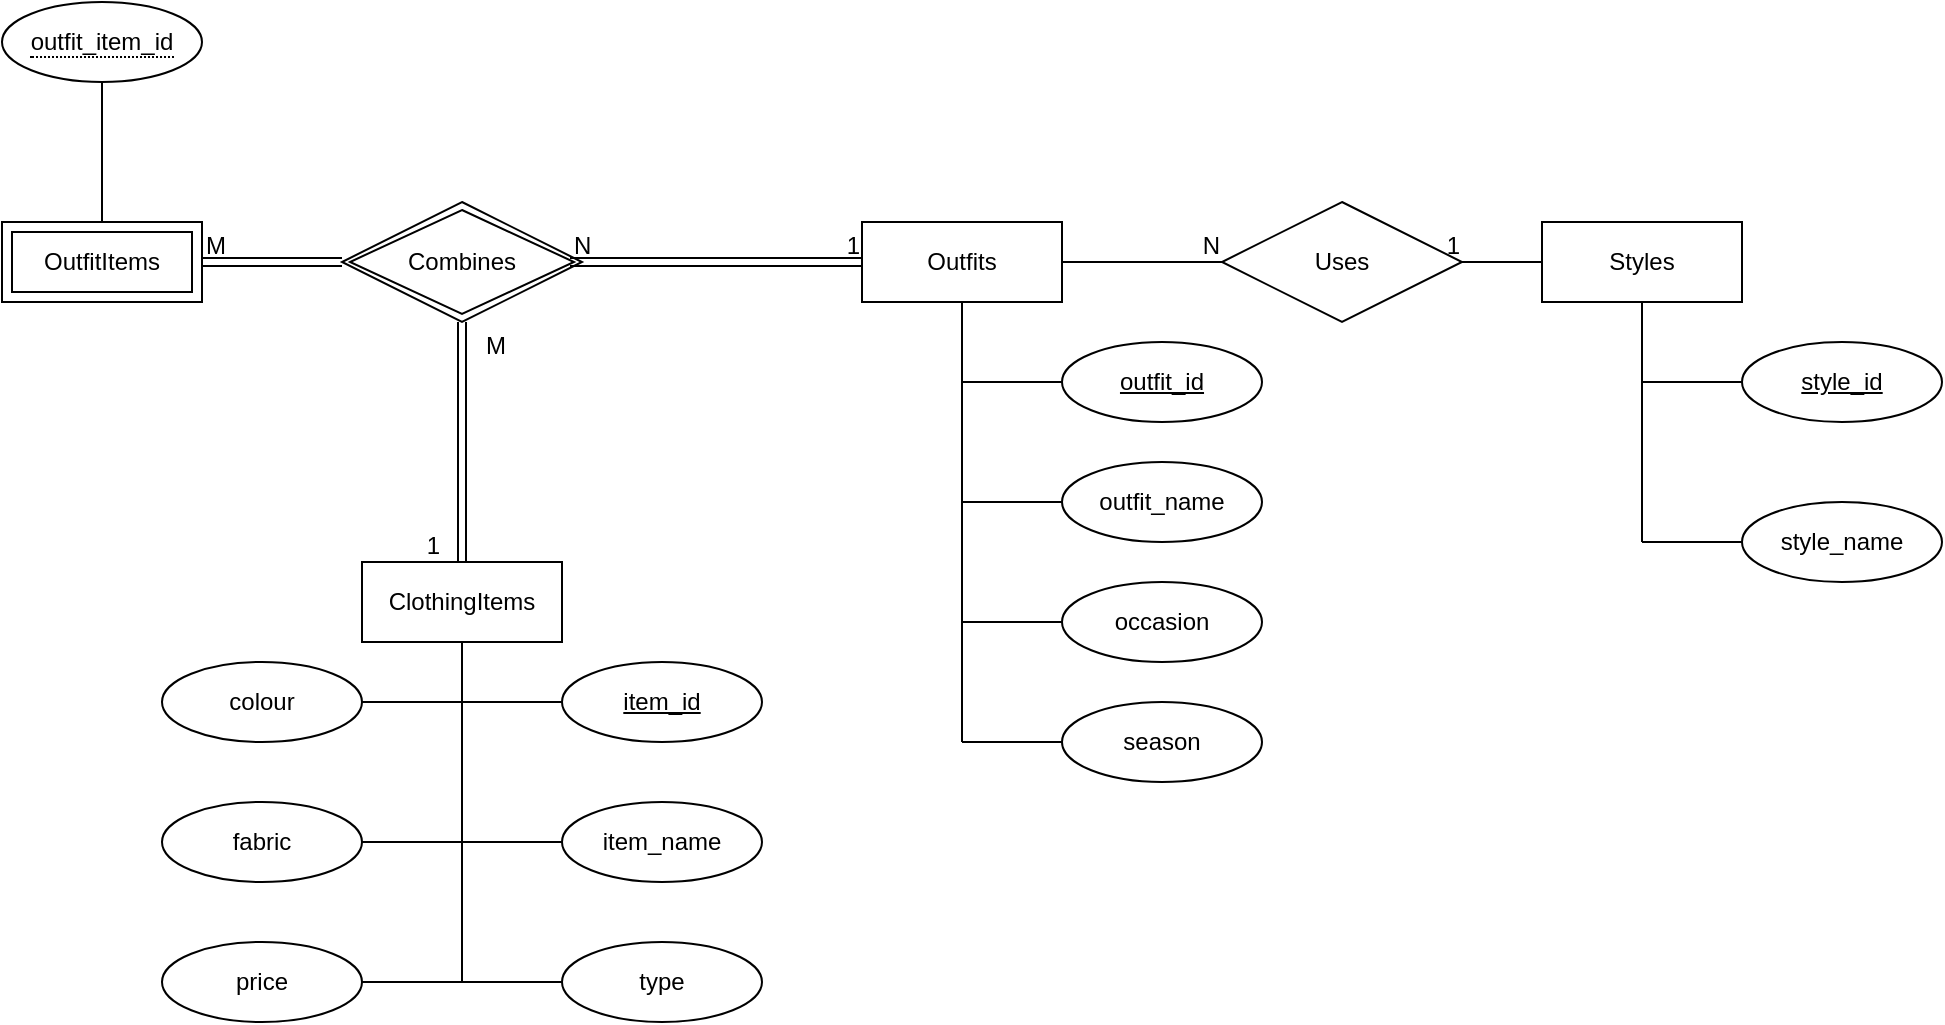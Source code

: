 <mxfile version="24.8.6">
  <diagram id="R2lEEEUBdFMjLlhIrx00" name="Page-1">
    <mxGraphModel dx="1318" dy="572" grid="1" gridSize="10" guides="1" tooltips="1" connect="1" arrows="1" fold="1" page="1" pageScale="1" pageWidth="850" pageHeight="1100" math="0" shadow="0" extFonts="Permanent Marker^https://fonts.googleapis.com/css?family=Permanent+Marker">
      <root>
        <mxCell id="0" />
        <mxCell id="1" parent="0" />
        <mxCell id="lJmSRfU9jsoVM-i2f_cR-11" value="" style="group" vertex="1" connectable="0" parent="1">
          <mxGeometry x="450" y="120" width="200" height="180" as="geometry" />
        </mxCell>
        <mxCell id="lJmSRfU9jsoVM-i2f_cR-2" value="Styles" style="whiteSpace=wrap;html=1;align=center;" vertex="1" parent="lJmSRfU9jsoVM-i2f_cR-11">
          <mxGeometry width="100" height="40" as="geometry" />
        </mxCell>
        <mxCell id="lJmSRfU9jsoVM-i2f_cR-3" value="style_id" style="ellipse;whiteSpace=wrap;html=1;align=center;fontStyle=4;" vertex="1" parent="lJmSRfU9jsoVM-i2f_cR-11">
          <mxGeometry x="100" y="60" width="100" height="40" as="geometry" />
        </mxCell>
        <mxCell id="lJmSRfU9jsoVM-i2f_cR-5" value="" style="endArrow=none;html=1;rounded=0;exitX=0.5;exitY=1;exitDx=0;exitDy=0;" edge="1" parent="lJmSRfU9jsoVM-i2f_cR-11" source="lJmSRfU9jsoVM-i2f_cR-2">
          <mxGeometry relative="1" as="geometry">
            <mxPoint x="170" y="330" as="sourcePoint" />
            <mxPoint x="50" y="160" as="targetPoint" />
          </mxGeometry>
        </mxCell>
        <mxCell id="lJmSRfU9jsoVM-i2f_cR-7" value="style_name" style="ellipse;whiteSpace=wrap;html=1;align=center;" vertex="1" parent="lJmSRfU9jsoVM-i2f_cR-11">
          <mxGeometry x="100" y="140" width="100" height="40" as="geometry" />
        </mxCell>
        <mxCell id="lJmSRfU9jsoVM-i2f_cR-9" value="" style="endArrow=none;html=1;rounded=0;entryX=0;entryY=0.5;entryDx=0;entryDy=0;" edge="1" parent="lJmSRfU9jsoVM-i2f_cR-11" target="lJmSRfU9jsoVM-i2f_cR-7">
          <mxGeometry relative="1" as="geometry">
            <mxPoint x="50" y="160" as="sourcePoint" />
            <mxPoint x="330" y="330" as="targetPoint" />
          </mxGeometry>
        </mxCell>
        <mxCell id="lJmSRfU9jsoVM-i2f_cR-10" value="" style="endArrow=none;html=1;rounded=0;entryX=0;entryY=0.5;entryDx=0;entryDy=0;" edge="1" parent="lJmSRfU9jsoVM-i2f_cR-11" target="lJmSRfU9jsoVM-i2f_cR-3">
          <mxGeometry relative="1" as="geometry">
            <mxPoint x="50" y="80" as="sourcePoint" />
            <mxPoint x="330" y="330" as="targetPoint" />
          </mxGeometry>
        </mxCell>
        <mxCell id="lJmSRfU9jsoVM-i2f_cR-24" value="" style="group" vertex="1" connectable="0" parent="1">
          <mxGeometry x="110" y="120" width="200" height="280" as="geometry" />
        </mxCell>
        <mxCell id="lJmSRfU9jsoVM-i2f_cR-12" value="Outfits" style="whiteSpace=wrap;html=1;align=center;" vertex="1" parent="lJmSRfU9jsoVM-i2f_cR-24">
          <mxGeometry width="100" height="40" as="geometry" />
        </mxCell>
        <mxCell id="lJmSRfU9jsoVM-i2f_cR-14" value="" style="endArrow=none;html=1;rounded=0;exitX=0.5;exitY=1;exitDx=0;exitDy=0;" edge="1" parent="lJmSRfU9jsoVM-i2f_cR-24" source="lJmSRfU9jsoVM-i2f_cR-12">
          <mxGeometry relative="1" as="geometry">
            <mxPoint x="150" y="370" as="sourcePoint" />
            <mxPoint x="50" y="260" as="targetPoint" />
          </mxGeometry>
        </mxCell>
        <mxCell id="lJmSRfU9jsoVM-i2f_cR-16" value="outfit_id" style="ellipse;whiteSpace=wrap;html=1;align=center;fontStyle=4;" vertex="1" parent="lJmSRfU9jsoVM-i2f_cR-24">
          <mxGeometry x="100" y="60" width="100" height="40" as="geometry" />
        </mxCell>
        <mxCell id="lJmSRfU9jsoVM-i2f_cR-17" value="outfit_name" style="ellipse;whiteSpace=wrap;html=1;align=center;" vertex="1" parent="lJmSRfU9jsoVM-i2f_cR-24">
          <mxGeometry x="100" y="120" width="100" height="40" as="geometry" />
        </mxCell>
        <mxCell id="lJmSRfU9jsoVM-i2f_cR-18" value="occasion" style="ellipse;whiteSpace=wrap;html=1;align=center;" vertex="1" parent="lJmSRfU9jsoVM-i2f_cR-24">
          <mxGeometry x="100" y="180" width="100" height="40" as="geometry" />
        </mxCell>
        <mxCell id="lJmSRfU9jsoVM-i2f_cR-19" value="season" style="ellipse;whiteSpace=wrap;html=1;align=center;" vertex="1" parent="lJmSRfU9jsoVM-i2f_cR-24">
          <mxGeometry x="100" y="240" width="100" height="40" as="geometry" />
        </mxCell>
        <mxCell id="lJmSRfU9jsoVM-i2f_cR-20" value="" style="endArrow=none;html=1;rounded=0;entryX=0;entryY=0.5;entryDx=0;entryDy=0;" edge="1" parent="lJmSRfU9jsoVM-i2f_cR-24" target="lJmSRfU9jsoVM-i2f_cR-19">
          <mxGeometry relative="1" as="geometry">
            <mxPoint x="50" y="260" as="sourcePoint" />
            <mxPoint x="310" y="370" as="targetPoint" />
          </mxGeometry>
        </mxCell>
        <mxCell id="lJmSRfU9jsoVM-i2f_cR-21" value="" style="endArrow=none;html=1;rounded=0;exitX=0;exitY=0.5;exitDx=0;exitDy=0;" edge="1" parent="lJmSRfU9jsoVM-i2f_cR-24" source="lJmSRfU9jsoVM-i2f_cR-18">
          <mxGeometry relative="1" as="geometry">
            <mxPoint x="150" y="370" as="sourcePoint" />
            <mxPoint x="50" y="200" as="targetPoint" />
          </mxGeometry>
        </mxCell>
        <mxCell id="lJmSRfU9jsoVM-i2f_cR-22" value="" style="endArrow=none;html=1;rounded=0;entryX=0;entryY=0.5;entryDx=0;entryDy=0;" edge="1" parent="lJmSRfU9jsoVM-i2f_cR-24" target="lJmSRfU9jsoVM-i2f_cR-17">
          <mxGeometry relative="1" as="geometry">
            <mxPoint x="50" y="140" as="sourcePoint" />
            <mxPoint x="310" y="370" as="targetPoint" />
          </mxGeometry>
        </mxCell>
        <mxCell id="lJmSRfU9jsoVM-i2f_cR-23" value="" style="endArrow=none;html=1;rounded=0;entryX=0;entryY=0.5;entryDx=0;entryDy=0;" edge="1" parent="lJmSRfU9jsoVM-i2f_cR-24" target="lJmSRfU9jsoVM-i2f_cR-16">
          <mxGeometry relative="1" as="geometry">
            <mxPoint x="50" y="80" as="sourcePoint" />
            <mxPoint x="310" y="370" as="targetPoint" />
          </mxGeometry>
        </mxCell>
        <mxCell id="lJmSRfU9jsoVM-i2f_cR-38" value="" style="group" vertex="1" connectable="0" parent="1">
          <mxGeometry x="-240" y="290" width="300" height="230" as="geometry" />
        </mxCell>
        <mxCell id="lJmSRfU9jsoVM-i2f_cR-25" value="ClothingItems" style="whiteSpace=wrap;html=1;align=center;" vertex="1" parent="lJmSRfU9jsoVM-i2f_cR-38">
          <mxGeometry x="100" width="100" height="40" as="geometry" />
        </mxCell>
        <mxCell id="lJmSRfU9jsoVM-i2f_cR-26" value="" style="endArrow=none;html=1;rounded=0;exitX=0.5;exitY=1;exitDx=0;exitDy=0;" edge="1" parent="lJmSRfU9jsoVM-i2f_cR-38" source="lJmSRfU9jsoVM-i2f_cR-25">
          <mxGeometry relative="1" as="geometry">
            <mxPoint x="250" y="370" as="sourcePoint" />
            <mxPoint x="150" y="210" as="targetPoint" />
          </mxGeometry>
        </mxCell>
        <mxCell id="lJmSRfU9jsoVM-i2f_cR-28" value="item_id" style="ellipse;whiteSpace=wrap;html=1;align=center;fontStyle=4;" vertex="1" parent="lJmSRfU9jsoVM-i2f_cR-38">
          <mxGeometry x="200" y="50" width="100" height="40" as="geometry" />
        </mxCell>
        <mxCell id="lJmSRfU9jsoVM-i2f_cR-29" value="item_name" style="ellipse;whiteSpace=wrap;html=1;align=center;" vertex="1" parent="lJmSRfU9jsoVM-i2f_cR-38">
          <mxGeometry x="200" y="120" width="100" height="40" as="geometry" />
        </mxCell>
        <mxCell id="lJmSRfU9jsoVM-i2f_cR-30" value="type" style="ellipse;whiteSpace=wrap;html=1;align=center;" vertex="1" parent="lJmSRfU9jsoVM-i2f_cR-38">
          <mxGeometry x="200" y="190" width="100" height="40" as="geometry" />
        </mxCell>
        <mxCell id="lJmSRfU9jsoVM-i2f_cR-31" value="colour" style="ellipse;whiteSpace=wrap;html=1;align=center;" vertex="1" parent="lJmSRfU9jsoVM-i2f_cR-38">
          <mxGeometry y="50" width="100" height="40" as="geometry" />
        </mxCell>
        <mxCell id="lJmSRfU9jsoVM-i2f_cR-32" value="fabric" style="ellipse;whiteSpace=wrap;html=1;align=center;" vertex="1" parent="lJmSRfU9jsoVM-i2f_cR-38">
          <mxGeometry y="120" width="100" height="40" as="geometry" />
        </mxCell>
        <mxCell id="lJmSRfU9jsoVM-i2f_cR-33" value="price" style="ellipse;whiteSpace=wrap;html=1;align=center;" vertex="1" parent="lJmSRfU9jsoVM-i2f_cR-38">
          <mxGeometry y="190" width="100" height="40" as="geometry" />
        </mxCell>
        <mxCell id="lJmSRfU9jsoVM-i2f_cR-34" value="" style="endArrow=none;html=1;rounded=0;exitX=0;exitY=0.5;exitDx=0;exitDy=0;" edge="1" parent="lJmSRfU9jsoVM-i2f_cR-38" source="lJmSRfU9jsoVM-i2f_cR-30">
          <mxGeometry relative="1" as="geometry">
            <mxPoint x="150" y="370" as="sourcePoint" />
            <mxPoint x="150" y="210" as="targetPoint" />
          </mxGeometry>
        </mxCell>
        <mxCell id="lJmSRfU9jsoVM-i2f_cR-35" value="" style="endArrow=none;html=1;rounded=0;exitX=1;exitY=0.5;exitDx=0;exitDy=0;" edge="1" parent="lJmSRfU9jsoVM-i2f_cR-38" source="lJmSRfU9jsoVM-i2f_cR-33">
          <mxGeometry relative="1" as="geometry">
            <mxPoint x="150" y="370" as="sourcePoint" />
            <mxPoint x="150" y="210" as="targetPoint" />
          </mxGeometry>
        </mxCell>
        <mxCell id="lJmSRfU9jsoVM-i2f_cR-36" value="" style="endArrow=none;html=1;rounded=0;exitX=0;exitY=0.5;exitDx=0;exitDy=0;entryX=1;entryY=0.5;entryDx=0;entryDy=0;" edge="1" parent="lJmSRfU9jsoVM-i2f_cR-38" source="lJmSRfU9jsoVM-i2f_cR-29" target="lJmSRfU9jsoVM-i2f_cR-32">
          <mxGeometry relative="1" as="geometry">
            <mxPoint x="150" y="370" as="sourcePoint" />
            <mxPoint x="310" y="370" as="targetPoint" />
          </mxGeometry>
        </mxCell>
        <mxCell id="lJmSRfU9jsoVM-i2f_cR-37" value="" style="endArrow=none;html=1;rounded=0;exitX=1;exitY=0.5;exitDx=0;exitDy=0;entryX=0;entryY=0.5;entryDx=0;entryDy=0;" edge="1" parent="lJmSRfU9jsoVM-i2f_cR-38" source="lJmSRfU9jsoVM-i2f_cR-31" target="lJmSRfU9jsoVM-i2f_cR-28">
          <mxGeometry relative="1" as="geometry">
            <mxPoint x="150" y="370" as="sourcePoint" />
            <mxPoint x="310" y="370" as="targetPoint" />
          </mxGeometry>
        </mxCell>
        <mxCell id="lJmSRfU9jsoVM-i2f_cR-45" value="Uses" style="shape=rhombus;perimeter=rhombusPerimeter;whiteSpace=wrap;html=1;align=center;" vertex="1" parent="1">
          <mxGeometry x="290" y="110" width="120" height="60" as="geometry" />
        </mxCell>
        <mxCell id="lJmSRfU9jsoVM-i2f_cR-46" value="" style="endArrow=none;html=1;rounded=0;entryX=1;entryY=0.5;entryDx=0;entryDy=0;exitX=0;exitY=0.5;exitDx=0;exitDy=0;" edge="1" parent="1" source="lJmSRfU9jsoVM-i2f_cR-2" target="lJmSRfU9jsoVM-i2f_cR-45">
          <mxGeometry relative="1" as="geometry">
            <mxPoint x="340" y="410" as="sourcePoint" />
            <mxPoint x="500" y="410" as="targetPoint" />
          </mxGeometry>
        </mxCell>
        <mxCell id="lJmSRfU9jsoVM-i2f_cR-47" value="1" style="resizable=0;html=1;whiteSpace=wrap;align=right;verticalAlign=bottom;" connectable="0" vertex="1" parent="lJmSRfU9jsoVM-i2f_cR-46">
          <mxGeometry x="1" relative="1" as="geometry" />
        </mxCell>
        <mxCell id="lJmSRfU9jsoVM-i2f_cR-48" value="" style="endArrow=none;html=1;rounded=0;entryX=0;entryY=0.5;entryDx=0;entryDy=0;exitX=1;exitY=0.5;exitDx=0;exitDy=0;" edge="1" parent="1" source="lJmSRfU9jsoVM-i2f_cR-12" target="lJmSRfU9jsoVM-i2f_cR-45">
          <mxGeometry relative="1" as="geometry">
            <mxPoint x="340" y="410" as="sourcePoint" />
            <mxPoint x="500" y="410" as="targetPoint" />
          </mxGeometry>
        </mxCell>
        <mxCell id="lJmSRfU9jsoVM-i2f_cR-49" value="N" style="resizable=0;html=1;whiteSpace=wrap;align=right;verticalAlign=bottom;" connectable="0" vertex="1" parent="lJmSRfU9jsoVM-i2f_cR-48">
          <mxGeometry x="1" relative="1" as="geometry" />
        </mxCell>
        <mxCell id="lJmSRfU9jsoVM-i2f_cR-50" value="Combines" style="shape=rhombus;double=1;perimeter=rhombusPerimeter;whiteSpace=wrap;html=1;align=center;" vertex="1" parent="1">
          <mxGeometry x="-150" y="110" width="120" height="60" as="geometry" />
        </mxCell>
        <mxCell id="lJmSRfU9jsoVM-i2f_cR-52" value="" style="shape=link;html=1;rounded=0;exitX=1;exitY=0.5;exitDx=0;exitDy=0;entryX=0;entryY=0.5;entryDx=0;entryDy=0;" edge="1" parent="1" source="lJmSRfU9jsoVM-i2f_cR-39" target="lJmSRfU9jsoVM-i2f_cR-50">
          <mxGeometry relative="1" as="geometry">
            <mxPoint x="-250" y="410" as="sourcePoint" />
            <mxPoint x="-90" y="410" as="targetPoint" />
          </mxGeometry>
        </mxCell>
        <mxCell id="lJmSRfU9jsoVM-i2f_cR-53" value="M" style="resizable=0;html=1;whiteSpace=wrap;align=left;verticalAlign=bottom;" connectable="0" vertex="1" parent="lJmSRfU9jsoVM-i2f_cR-52">
          <mxGeometry x="-1" relative="1" as="geometry" />
        </mxCell>
        <mxCell id="lJmSRfU9jsoVM-i2f_cR-59" value="" style="shape=link;html=1;rounded=0;exitX=0.95;exitY=0.5;exitDx=0;exitDy=0;exitPerimeter=0;" edge="1" parent="1" source="lJmSRfU9jsoVM-i2f_cR-50" target="lJmSRfU9jsoVM-i2f_cR-12">
          <mxGeometry relative="1" as="geometry">
            <mxPoint x="-120" y="410" as="sourcePoint" />
            <mxPoint x="40" y="410" as="targetPoint" />
          </mxGeometry>
        </mxCell>
        <mxCell id="lJmSRfU9jsoVM-i2f_cR-60" value="N" style="resizable=0;html=1;whiteSpace=wrap;align=left;verticalAlign=bottom;" connectable="0" vertex="1" parent="lJmSRfU9jsoVM-i2f_cR-59">
          <mxGeometry x="-1" relative="1" as="geometry" />
        </mxCell>
        <mxCell id="lJmSRfU9jsoVM-i2f_cR-61" value="1" style="resizable=0;html=1;whiteSpace=wrap;align=right;verticalAlign=bottom;" connectable="0" vertex="1" parent="lJmSRfU9jsoVM-i2f_cR-59">
          <mxGeometry x="1" relative="1" as="geometry" />
        </mxCell>
        <mxCell id="lJmSRfU9jsoVM-i2f_cR-62" value="" style="shape=link;html=1;rounded=0;exitX=0.5;exitY=1;exitDx=0;exitDy=0;entryX=0.5;entryY=0;entryDx=0;entryDy=0;" edge="1" parent="1" source="lJmSRfU9jsoVM-i2f_cR-50" target="lJmSRfU9jsoVM-i2f_cR-25">
          <mxGeometry relative="1" as="geometry">
            <mxPoint x="-26" y="150" as="sourcePoint" />
            <mxPoint x="-60" y="280" as="targetPoint" />
          </mxGeometry>
        </mxCell>
        <mxCell id="lJmSRfU9jsoVM-i2f_cR-63" value="M" style="resizable=0;html=1;whiteSpace=wrap;align=left;verticalAlign=bottom;" connectable="0" vertex="1" parent="lJmSRfU9jsoVM-i2f_cR-62">
          <mxGeometry x="-1" relative="1" as="geometry">
            <mxPoint x="10" y="20" as="offset" />
          </mxGeometry>
        </mxCell>
        <mxCell id="lJmSRfU9jsoVM-i2f_cR-64" value="1" style="resizable=0;html=1;whiteSpace=wrap;align=right;verticalAlign=bottom;" connectable="0" vertex="1" parent="lJmSRfU9jsoVM-i2f_cR-62">
          <mxGeometry x="1" relative="1" as="geometry">
            <mxPoint x="-10" as="offset" />
          </mxGeometry>
        </mxCell>
        <mxCell id="lJmSRfU9jsoVM-i2f_cR-39" value="OutfitItems" style="shape=ext;margin=3;double=1;whiteSpace=wrap;html=1;align=center;" vertex="1" parent="1">
          <mxGeometry x="-320" y="120" width="100" height="40" as="geometry" />
        </mxCell>
        <mxCell id="lJmSRfU9jsoVM-i2f_cR-40" value="" style="endArrow=none;html=1;rounded=0;entryX=0.5;entryY=1;entryDx=0;entryDy=0;exitX=0.5;exitY=0;exitDx=0;exitDy=0;" edge="1" parent="1" source="lJmSRfU9jsoVM-i2f_cR-39" target="lJmSRfU9jsoVM-i2f_cR-65">
          <mxGeometry relative="1" as="geometry">
            <mxPoint x="-130" y="490" as="sourcePoint" />
            <mxPoint x="-270" y="20" as="targetPoint" />
          </mxGeometry>
        </mxCell>
        <mxCell id="lJmSRfU9jsoVM-i2f_cR-65" value="&lt;span style=&quot;border-bottom: 1px dotted&quot;&gt;outfit_item_id&lt;/span&gt;" style="ellipse;whiteSpace=wrap;html=1;align=center;" vertex="1" parent="1">
          <mxGeometry x="-320" y="10" width="100" height="40" as="geometry" />
        </mxCell>
      </root>
    </mxGraphModel>
  </diagram>
</mxfile>
